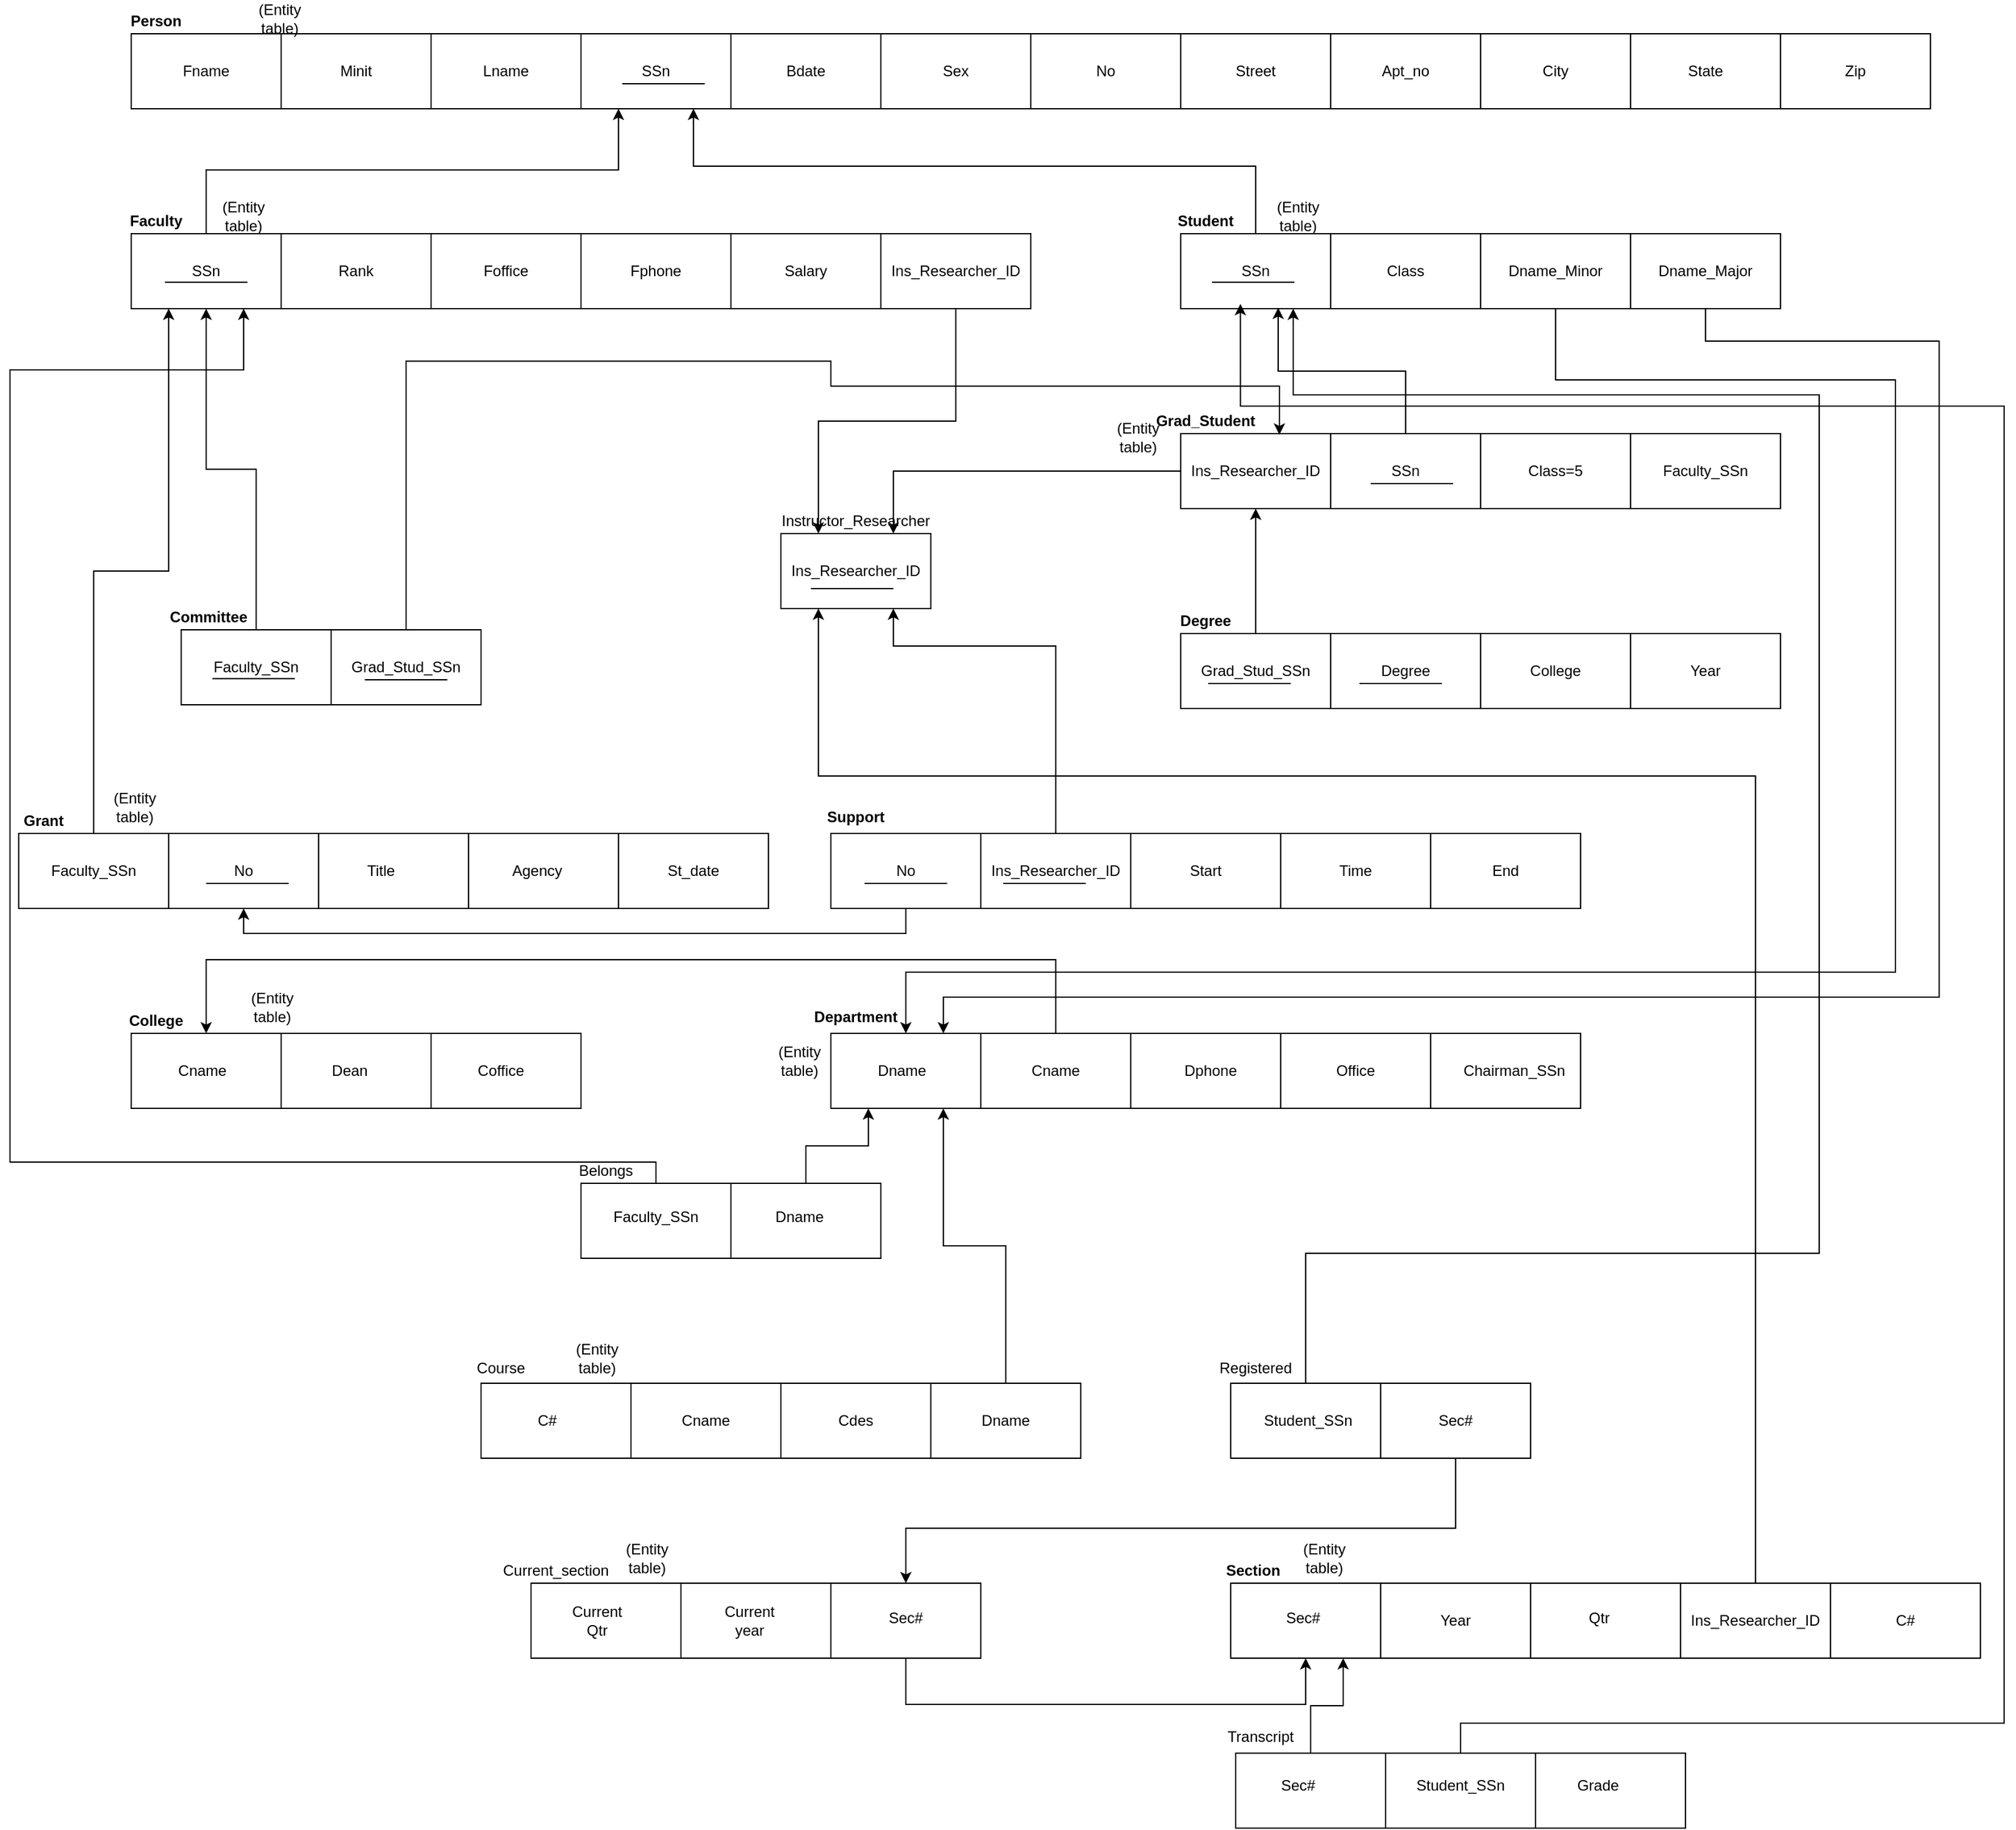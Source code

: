<mxfile version="13.8.6" type="github">
  <diagram id="SCuiM9Ef9zFS880fD7g7" name="Page-1">
    <mxGraphModel dx="1608" dy="344" grid="0" gridSize="10" guides="1" tooltips="1" connect="1" arrows="1" fold="1" page="1" pageScale="1" pageWidth="850" pageHeight="1100" math="0" shadow="0">
      <root>
        <mxCell id="0" />
        <mxCell id="1" parent="0" />
        <mxCell id="ythB0XY5r4S939yMG-qN-1" value="" style="rounded=0;whiteSpace=wrap;html=1;" vertex="1" parent="1">
          <mxGeometry x="80" y="40" width="120" height="60" as="geometry" />
        </mxCell>
        <mxCell id="ythB0XY5r4S939yMG-qN-2" value="" style="rounded=0;whiteSpace=wrap;html=1;" vertex="1" parent="1">
          <mxGeometry x="200" y="40" width="120" height="60" as="geometry" />
        </mxCell>
        <mxCell id="ythB0XY5r4S939yMG-qN-3" value="" style="rounded=0;whiteSpace=wrap;html=1;" vertex="1" parent="1">
          <mxGeometry x="320" y="40" width="120" height="60" as="geometry" />
        </mxCell>
        <mxCell id="ythB0XY5r4S939yMG-qN-4" value="" style="rounded=0;whiteSpace=wrap;html=1;" vertex="1" parent="1">
          <mxGeometry x="440" y="40" width="120" height="60" as="geometry" />
        </mxCell>
        <mxCell id="ythB0XY5r4S939yMG-qN-5" value="" style="rounded=0;whiteSpace=wrap;html=1;" vertex="1" parent="1">
          <mxGeometry x="560" y="40" width="120" height="60" as="geometry" />
        </mxCell>
        <mxCell id="ythB0XY5r4S939yMG-qN-6" value="" style="rounded=0;whiteSpace=wrap;html=1;" vertex="1" parent="1">
          <mxGeometry x="680" y="40" width="120" height="60" as="geometry" />
        </mxCell>
        <mxCell id="ythB0XY5r4S939yMG-qN-7" value="" style="rounded=0;whiteSpace=wrap;html=1;" vertex="1" parent="1">
          <mxGeometry x="800" y="40" width="120" height="60" as="geometry" />
        </mxCell>
        <mxCell id="ythB0XY5r4S939yMG-qN-8" value="" style="rounded=0;whiteSpace=wrap;html=1;" vertex="1" parent="1">
          <mxGeometry x="920" y="40" width="120" height="60" as="geometry" />
        </mxCell>
        <mxCell id="ythB0XY5r4S939yMG-qN-9" value="" style="rounded=0;whiteSpace=wrap;html=1;" vertex="1" parent="1">
          <mxGeometry x="1040" y="40" width="120" height="60" as="geometry" />
        </mxCell>
        <mxCell id="ythB0XY5r4S939yMG-qN-10" value="" style="rounded=0;whiteSpace=wrap;html=1;" vertex="1" parent="1">
          <mxGeometry x="1160" y="40" width="120" height="60" as="geometry" />
        </mxCell>
        <mxCell id="ythB0XY5r4S939yMG-qN-11" value="" style="rounded=0;whiteSpace=wrap;html=1;" vertex="1" parent="1">
          <mxGeometry x="1280" y="40" width="120" height="60" as="geometry" />
        </mxCell>
        <mxCell id="ythB0XY5r4S939yMG-qN-12" value="" style="rounded=0;whiteSpace=wrap;html=1;" vertex="1" parent="1">
          <mxGeometry x="1400" y="40" width="120" height="60" as="geometry" />
        </mxCell>
        <mxCell id="ythB0XY5r4S939yMG-qN-176" style="edgeStyle=orthogonalEdgeStyle;rounded=0;orthogonalLoop=1;jettySize=auto;html=1;entryX=0.25;entryY=1;entryDx=0;entryDy=0;" edge="1" parent="1" source="ythB0XY5r4S939yMG-qN-13" target="ythB0XY5r4S939yMG-qN-4">
          <mxGeometry relative="1" as="geometry">
            <Array as="points">
              <mxPoint x="140" y="149" />
              <mxPoint x="470" y="149" />
            </Array>
          </mxGeometry>
        </mxCell>
        <mxCell id="ythB0XY5r4S939yMG-qN-13" value="" style="rounded=0;whiteSpace=wrap;html=1;" vertex="1" parent="1">
          <mxGeometry x="80" y="200" width="120" height="60" as="geometry" />
        </mxCell>
        <mxCell id="ythB0XY5r4S939yMG-qN-14" value="" style="rounded=0;whiteSpace=wrap;html=1;" vertex="1" parent="1">
          <mxGeometry x="200" y="200" width="120" height="60" as="geometry" />
        </mxCell>
        <mxCell id="ythB0XY5r4S939yMG-qN-15" value="" style="rounded=0;whiteSpace=wrap;html=1;" vertex="1" parent="1">
          <mxGeometry x="320" y="200" width="120" height="60" as="geometry" />
        </mxCell>
        <mxCell id="ythB0XY5r4S939yMG-qN-16" value="" style="rounded=0;whiteSpace=wrap;html=1;" vertex="1" parent="1">
          <mxGeometry x="440" y="200" width="120" height="60" as="geometry" />
        </mxCell>
        <mxCell id="ythB0XY5r4S939yMG-qN-17" value="" style="rounded=0;whiteSpace=wrap;html=1;" vertex="1" parent="1">
          <mxGeometry x="560" y="200" width="120" height="60" as="geometry" />
        </mxCell>
        <mxCell id="ythB0XY5r4S939yMG-qN-177" style="edgeStyle=orthogonalEdgeStyle;rounded=0;orthogonalLoop=1;jettySize=auto;html=1;entryX=0.25;entryY=0;entryDx=0;entryDy=0;" edge="1" parent="1" source="ythB0XY5r4S939yMG-qN-18" target="ythB0XY5r4S939yMG-qN-31">
          <mxGeometry relative="1" as="geometry" />
        </mxCell>
        <mxCell id="ythB0XY5r4S939yMG-qN-18" value="" style="rounded=0;whiteSpace=wrap;html=1;" vertex="1" parent="1">
          <mxGeometry x="680" y="200" width="120" height="60" as="geometry" />
        </mxCell>
        <mxCell id="ythB0XY5r4S939yMG-qN-175" style="edgeStyle=orthogonalEdgeStyle;rounded=0;orthogonalLoop=1;jettySize=auto;html=1;entryX=0.75;entryY=1;entryDx=0;entryDy=0;" edge="1" parent="1" source="ythB0XY5r4S939yMG-qN-19" target="ythB0XY5r4S939yMG-qN-4">
          <mxGeometry relative="1" as="geometry">
            <Array as="points">
              <mxPoint x="980" y="146" />
              <mxPoint x="530" y="146" />
            </Array>
          </mxGeometry>
        </mxCell>
        <mxCell id="ythB0XY5r4S939yMG-qN-19" value="" style="rounded=0;whiteSpace=wrap;html=1;" vertex="1" parent="1">
          <mxGeometry x="920" y="200" width="120" height="60" as="geometry" />
        </mxCell>
        <mxCell id="ythB0XY5r4S939yMG-qN-20" value="" style="rounded=0;whiteSpace=wrap;html=1;" vertex="1" parent="1">
          <mxGeometry x="1040" y="200" width="120" height="60" as="geometry" />
        </mxCell>
        <mxCell id="ythB0XY5r4S939yMG-qN-193" style="edgeStyle=orthogonalEdgeStyle;rounded=0;orthogonalLoop=1;jettySize=auto;html=1;entryX=0.5;entryY=0;entryDx=0;entryDy=0;" edge="1" parent="1" source="ythB0XY5r4S939yMG-qN-21" target="ythB0XY5r4S939yMG-qN-44">
          <mxGeometry relative="1" as="geometry">
            <Array as="points">
              <mxPoint x="1220" y="317" />
              <mxPoint x="1492" y="317" />
              <mxPoint x="1492" y="791" />
              <mxPoint x="700" y="791" />
            </Array>
          </mxGeometry>
        </mxCell>
        <mxCell id="ythB0XY5r4S939yMG-qN-21" value="" style="rounded=0;whiteSpace=wrap;html=1;" vertex="1" parent="1">
          <mxGeometry x="1160" y="200" width="120" height="60" as="geometry" />
        </mxCell>
        <mxCell id="ythB0XY5r4S939yMG-qN-195" style="edgeStyle=orthogonalEdgeStyle;rounded=0;orthogonalLoop=1;jettySize=auto;html=1;entryX=0.75;entryY=0;entryDx=0;entryDy=0;" edge="1" parent="1" source="ythB0XY5r4S939yMG-qN-22" target="ythB0XY5r4S939yMG-qN-44">
          <mxGeometry relative="1" as="geometry">
            <Array as="points">
              <mxPoint x="1340" y="286" />
              <mxPoint x="1527" y="286" />
              <mxPoint x="1527" y="811" />
              <mxPoint x="730" y="811" />
            </Array>
          </mxGeometry>
        </mxCell>
        <mxCell id="ythB0XY5r4S939yMG-qN-22" value="" style="rounded=0;whiteSpace=wrap;html=1;" vertex="1" parent="1">
          <mxGeometry x="1280" y="200" width="120" height="60" as="geometry" />
        </mxCell>
        <mxCell id="ythB0XY5r4S939yMG-qN-180" style="edgeStyle=orthogonalEdgeStyle;rounded=0;orthogonalLoop=1;jettySize=auto;html=1;entryX=0.75;entryY=0;entryDx=0;entryDy=0;" edge="1" parent="1" source="ythB0XY5r4S939yMG-qN-23" target="ythB0XY5r4S939yMG-qN-31">
          <mxGeometry relative="1" as="geometry" />
        </mxCell>
        <mxCell id="ythB0XY5r4S939yMG-qN-23" value="&lt;span&gt;Ins_Researcher_ID&lt;/span&gt;" style="rounded=0;whiteSpace=wrap;html=1;" vertex="1" parent="1">
          <mxGeometry x="920" y="360" width="120" height="60" as="geometry" />
        </mxCell>
        <mxCell id="ythB0XY5r4S939yMG-qN-183" style="edgeStyle=orthogonalEdgeStyle;rounded=0;orthogonalLoop=1;jettySize=auto;html=1;entryX=0.65;entryY=0.988;entryDx=0;entryDy=0;entryPerimeter=0;" edge="1" parent="1" source="ythB0XY5r4S939yMG-qN-24" target="ythB0XY5r4S939yMG-qN-19">
          <mxGeometry relative="1" as="geometry" />
        </mxCell>
        <mxCell id="ythB0XY5r4S939yMG-qN-24" value="" style="rounded=0;whiteSpace=wrap;html=1;" vertex="1" parent="1">
          <mxGeometry x="1040" y="360" width="120" height="60" as="geometry" />
        </mxCell>
        <mxCell id="ythB0XY5r4S939yMG-qN-25" value="" style="rounded=0;whiteSpace=wrap;html=1;" vertex="1" parent="1">
          <mxGeometry x="1160" y="360" width="120" height="60" as="geometry" />
        </mxCell>
        <mxCell id="ythB0XY5r4S939yMG-qN-26" value="" style="rounded=0;whiteSpace=wrap;html=1;" vertex="1" parent="1">
          <mxGeometry x="1280" y="360" width="120" height="60" as="geometry" />
        </mxCell>
        <mxCell id="ythB0XY5r4S939yMG-qN-188" style="edgeStyle=orthogonalEdgeStyle;rounded=0;orthogonalLoop=1;jettySize=auto;html=1;entryX=0.5;entryY=1;entryDx=0;entryDy=0;" edge="1" parent="1" source="ythB0XY5r4S939yMG-qN-27" target="ythB0XY5r4S939yMG-qN-23">
          <mxGeometry relative="1" as="geometry" />
        </mxCell>
        <mxCell id="ythB0XY5r4S939yMG-qN-27" value="" style="rounded=0;whiteSpace=wrap;html=1;" vertex="1" parent="1">
          <mxGeometry x="920" y="520" width="120" height="60" as="geometry" />
        </mxCell>
        <mxCell id="ythB0XY5r4S939yMG-qN-28" value="" style="rounded=0;whiteSpace=wrap;html=1;" vertex="1" parent="1">
          <mxGeometry x="1040" y="520" width="120" height="60" as="geometry" />
        </mxCell>
        <mxCell id="ythB0XY5r4S939yMG-qN-29" value="" style="rounded=0;whiteSpace=wrap;html=1;" vertex="1" parent="1">
          <mxGeometry x="1160" y="520" width="120" height="60" as="geometry" />
        </mxCell>
        <mxCell id="ythB0XY5r4S939yMG-qN-30" value="" style="rounded=0;whiteSpace=wrap;html=1;" vertex="1" parent="1">
          <mxGeometry x="1280" y="520" width="120" height="60" as="geometry" />
        </mxCell>
        <mxCell id="ythB0XY5r4S939yMG-qN-31" value="" style="rounded=0;whiteSpace=wrap;html=1;" vertex="1" parent="1">
          <mxGeometry x="600" y="440" width="120" height="60" as="geometry" />
        </mxCell>
        <mxCell id="ythB0XY5r4S939yMG-qN-190" style="edgeStyle=orthogonalEdgeStyle;rounded=0;orthogonalLoop=1;jettySize=auto;html=1;entryX=0.5;entryY=1;entryDx=0;entryDy=0;" edge="1" parent="1" source="ythB0XY5r4S939yMG-qN-32" target="ythB0XY5r4S939yMG-qN-38">
          <mxGeometry relative="1" as="geometry">
            <Array as="points">
              <mxPoint x="700" y="760" />
              <mxPoint x="170" y="760" />
            </Array>
          </mxGeometry>
        </mxCell>
        <mxCell id="ythB0XY5r4S939yMG-qN-32" value="" style="rounded=0;whiteSpace=wrap;html=1;" vertex="1" parent="1">
          <mxGeometry x="640" y="680" width="120" height="60" as="geometry" />
        </mxCell>
        <mxCell id="ythB0XY5r4S939yMG-qN-189" style="edgeStyle=orthogonalEdgeStyle;rounded=0;orthogonalLoop=1;jettySize=auto;html=1;entryX=0.75;entryY=1;entryDx=0;entryDy=0;" edge="1" parent="1" source="ythB0XY5r4S939yMG-qN-33" target="ythB0XY5r4S939yMG-qN-31">
          <mxGeometry relative="1" as="geometry">
            <Array as="points">
              <mxPoint x="820" y="530" />
              <mxPoint x="690" y="530" />
            </Array>
          </mxGeometry>
        </mxCell>
        <mxCell id="ythB0XY5r4S939yMG-qN-33" value="" style="rounded=0;whiteSpace=wrap;html=1;" vertex="1" parent="1">
          <mxGeometry x="760" y="680" width="120" height="60" as="geometry" />
        </mxCell>
        <mxCell id="ythB0XY5r4S939yMG-qN-34" value="" style="rounded=0;whiteSpace=wrap;html=1;" vertex="1" parent="1">
          <mxGeometry x="880" y="680" width="120" height="60" as="geometry" />
        </mxCell>
        <mxCell id="ythB0XY5r4S939yMG-qN-35" value="" style="rounded=0;whiteSpace=wrap;html=1;" vertex="1" parent="1">
          <mxGeometry x="1000" y="680" width="120" height="60" as="geometry" />
        </mxCell>
        <mxCell id="ythB0XY5r4S939yMG-qN-36" value="" style="rounded=0;whiteSpace=wrap;html=1;" vertex="1" parent="1">
          <mxGeometry x="1120" y="680" width="120" height="60" as="geometry" />
        </mxCell>
        <mxCell id="ythB0XY5r4S939yMG-qN-191" style="edgeStyle=orthogonalEdgeStyle;rounded=0;orthogonalLoop=1;jettySize=auto;html=1;entryX=0.25;entryY=1;entryDx=0;entryDy=0;" edge="1" parent="1" source="ythB0XY5r4S939yMG-qN-37" target="ythB0XY5r4S939yMG-qN-13">
          <mxGeometry relative="1" as="geometry" />
        </mxCell>
        <mxCell id="ythB0XY5r4S939yMG-qN-37" value="" style="rounded=0;whiteSpace=wrap;html=1;" vertex="1" parent="1">
          <mxGeometry x="-10" y="680" width="120" height="60" as="geometry" />
        </mxCell>
        <mxCell id="ythB0XY5r4S939yMG-qN-38" value="" style="rounded=0;whiteSpace=wrap;html=1;" vertex="1" parent="1">
          <mxGeometry x="110" y="680" width="120" height="60" as="geometry" />
        </mxCell>
        <mxCell id="ythB0XY5r4S939yMG-qN-39" value="" style="rounded=0;whiteSpace=wrap;html=1;" vertex="1" parent="1">
          <mxGeometry x="230" y="680" width="120" height="60" as="geometry" />
        </mxCell>
        <mxCell id="ythB0XY5r4S939yMG-qN-40" value="" style="rounded=0;whiteSpace=wrap;html=1;" vertex="1" parent="1">
          <mxGeometry x="350" y="680" width="120" height="60" as="geometry" />
        </mxCell>
        <mxCell id="ythB0XY5r4S939yMG-qN-41" value="" style="rounded=0;whiteSpace=wrap;html=1;" vertex="1" parent="1">
          <mxGeometry x="470" y="680" width="120" height="60" as="geometry" />
        </mxCell>
        <mxCell id="ythB0XY5r4S939yMG-qN-187" style="edgeStyle=orthogonalEdgeStyle;rounded=0;orthogonalLoop=1;jettySize=auto;html=1;entryX=0.658;entryY=0.014;entryDx=0;entryDy=0;entryPerimeter=0;" edge="1" parent="1" source="ythB0XY5r4S939yMG-qN-42" target="ythB0XY5r4S939yMG-qN-23">
          <mxGeometry relative="1" as="geometry">
            <Array as="points">
              <mxPoint x="300" y="302" />
              <mxPoint x="640" y="302" />
              <mxPoint x="640" y="322" />
              <mxPoint x="999" y="322" />
            </Array>
          </mxGeometry>
        </mxCell>
        <mxCell id="ythB0XY5r4S939yMG-qN-42" value="" style="rounded=0;whiteSpace=wrap;html=1;" vertex="1" parent="1">
          <mxGeometry x="240" y="517" width="120" height="60" as="geometry" />
        </mxCell>
        <mxCell id="ythB0XY5r4S939yMG-qN-186" style="edgeStyle=orthogonalEdgeStyle;rounded=0;orthogonalLoop=1;jettySize=auto;html=1;entryX=0.5;entryY=1;entryDx=0;entryDy=0;" edge="1" parent="1" source="ythB0XY5r4S939yMG-qN-43" target="ythB0XY5r4S939yMG-qN-13">
          <mxGeometry relative="1" as="geometry" />
        </mxCell>
        <mxCell id="ythB0XY5r4S939yMG-qN-43" value="" style="rounded=0;whiteSpace=wrap;html=1;" vertex="1" parent="1">
          <mxGeometry x="120" y="517" width="120" height="60" as="geometry" />
        </mxCell>
        <mxCell id="ythB0XY5r4S939yMG-qN-44" value="" style="rounded=0;whiteSpace=wrap;html=1;" vertex="1" parent="1">
          <mxGeometry x="640" y="840" width="120" height="60" as="geometry" />
        </mxCell>
        <mxCell id="ythB0XY5r4S939yMG-qN-200" style="edgeStyle=orthogonalEdgeStyle;rounded=0;orthogonalLoop=1;jettySize=auto;html=1;entryX=0.5;entryY=0;entryDx=0;entryDy=0;" edge="1" parent="1" source="ythB0XY5r4S939yMG-qN-45" target="ythB0XY5r4S939yMG-qN-49">
          <mxGeometry relative="1" as="geometry">
            <Array as="points">
              <mxPoint x="820" y="781" />
              <mxPoint x="140" y="781" />
            </Array>
          </mxGeometry>
        </mxCell>
        <mxCell id="ythB0XY5r4S939yMG-qN-45" value="" style="rounded=0;whiteSpace=wrap;html=1;" vertex="1" parent="1">
          <mxGeometry x="760" y="840" width="120" height="60" as="geometry" />
        </mxCell>
        <mxCell id="ythB0XY5r4S939yMG-qN-46" value="" style="rounded=0;whiteSpace=wrap;html=1;" vertex="1" parent="1">
          <mxGeometry x="880" y="840" width="120" height="60" as="geometry" />
        </mxCell>
        <mxCell id="ythB0XY5r4S939yMG-qN-47" value="" style="rounded=0;whiteSpace=wrap;html=1;" vertex="1" parent="1">
          <mxGeometry x="1000" y="840" width="120" height="60" as="geometry" />
        </mxCell>
        <mxCell id="ythB0XY5r4S939yMG-qN-48" value="" style="rounded=0;whiteSpace=wrap;html=1;" vertex="1" parent="1">
          <mxGeometry x="1120" y="840" width="120" height="60" as="geometry" />
        </mxCell>
        <mxCell id="ythB0XY5r4S939yMG-qN-49" value="" style="rounded=0;whiteSpace=wrap;html=1;" vertex="1" parent="1">
          <mxGeometry x="80" y="840" width="120" height="60" as="geometry" />
        </mxCell>
        <mxCell id="ythB0XY5r4S939yMG-qN-50" value="" style="rounded=0;whiteSpace=wrap;html=1;" vertex="1" parent="1">
          <mxGeometry x="200" y="840" width="120" height="60" as="geometry" />
        </mxCell>
        <mxCell id="ythB0XY5r4S939yMG-qN-51" value="" style="rounded=0;whiteSpace=wrap;html=1;" vertex="1" parent="1">
          <mxGeometry x="320" y="840" width="120" height="60" as="geometry" />
        </mxCell>
        <mxCell id="ythB0XY5r4S939yMG-qN-201" style="edgeStyle=orthogonalEdgeStyle;rounded=0;orthogonalLoop=1;jettySize=auto;html=1;entryX=0.75;entryY=1;entryDx=0;entryDy=0;" edge="1" parent="1" source="ythB0XY5r4S939yMG-qN-52" target="ythB0XY5r4S939yMG-qN-13">
          <mxGeometry relative="1" as="geometry">
            <Array as="points">
              <mxPoint x="500" y="943" />
              <mxPoint x="-17" y="943" />
              <mxPoint x="-17" y="309" />
              <mxPoint x="170" y="309" />
            </Array>
          </mxGeometry>
        </mxCell>
        <mxCell id="ythB0XY5r4S939yMG-qN-52" value="" style="rounded=0;whiteSpace=wrap;html=1;" vertex="1" parent="1">
          <mxGeometry x="440" y="960" width="120" height="60" as="geometry" />
        </mxCell>
        <mxCell id="ythB0XY5r4S939yMG-qN-197" style="edgeStyle=orthogonalEdgeStyle;rounded=0;orthogonalLoop=1;jettySize=auto;html=1;entryX=0.25;entryY=1;entryDx=0;entryDy=0;" edge="1" parent="1" source="ythB0XY5r4S939yMG-qN-53" target="ythB0XY5r4S939yMG-qN-44">
          <mxGeometry relative="1" as="geometry" />
        </mxCell>
        <mxCell id="ythB0XY5r4S939yMG-qN-53" value="" style="rounded=0;whiteSpace=wrap;html=1;" vertex="1" parent="1">
          <mxGeometry x="560" y="960" width="120" height="60" as="geometry" />
        </mxCell>
        <mxCell id="ythB0XY5r4S939yMG-qN-54" value="" style="rounded=0;whiteSpace=wrap;html=1;" vertex="1" parent="1">
          <mxGeometry x="360" y="1120" width="120" height="60" as="geometry" />
        </mxCell>
        <mxCell id="ythB0XY5r4S939yMG-qN-55" value="" style="rounded=0;whiteSpace=wrap;html=1;" vertex="1" parent="1">
          <mxGeometry x="480" y="1120" width="120" height="60" as="geometry" />
        </mxCell>
        <mxCell id="ythB0XY5r4S939yMG-qN-56" value="Cdes" style="rounded=0;whiteSpace=wrap;html=1;" vertex="1" parent="1">
          <mxGeometry x="600" y="1120" width="120" height="60" as="geometry" />
        </mxCell>
        <mxCell id="ythB0XY5r4S939yMG-qN-198" style="edgeStyle=orthogonalEdgeStyle;rounded=0;orthogonalLoop=1;jettySize=auto;html=1;entryX=0.75;entryY=1;entryDx=0;entryDy=0;" edge="1" parent="1" source="ythB0XY5r4S939yMG-qN-57" target="ythB0XY5r4S939yMG-qN-44">
          <mxGeometry relative="1" as="geometry" />
        </mxCell>
        <mxCell id="ythB0XY5r4S939yMG-qN-57" value="" style="rounded=0;whiteSpace=wrap;html=1;" vertex="1" parent="1">
          <mxGeometry x="720" y="1120" width="120" height="60" as="geometry" />
        </mxCell>
        <mxCell id="ythB0XY5r4S939yMG-qN-205" style="edgeStyle=orthogonalEdgeStyle;rounded=0;orthogonalLoop=1;jettySize=auto;html=1;entryX=0.75;entryY=1;entryDx=0;entryDy=0;" edge="1" parent="1" source="ythB0XY5r4S939yMG-qN-58" target="ythB0XY5r4S939yMG-qN-19">
          <mxGeometry relative="1" as="geometry">
            <Array as="points">
              <mxPoint x="1020" y="1016" />
              <mxPoint x="1431" y="1016" />
              <mxPoint x="1431" y="329" />
              <mxPoint x="1010" y="329" />
            </Array>
          </mxGeometry>
        </mxCell>
        <mxCell id="ythB0XY5r4S939yMG-qN-58" value="" style="rounded=0;whiteSpace=wrap;html=1;" vertex="1" parent="1">
          <mxGeometry x="960" y="1120" width="120" height="60" as="geometry" />
        </mxCell>
        <mxCell id="ythB0XY5r4S939yMG-qN-204" style="edgeStyle=orthogonalEdgeStyle;rounded=0;orthogonalLoop=1;jettySize=auto;html=1;entryX=0.5;entryY=0;entryDx=0;entryDy=0;" edge="1" parent="1" source="ythB0XY5r4S939yMG-qN-59" target="ythB0XY5r4S939yMG-qN-72">
          <mxGeometry relative="1" as="geometry">
            <Array as="points">
              <mxPoint x="1140" y="1236" />
              <mxPoint x="700" y="1236" />
            </Array>
          </mxGeometry>
        </mxCell>
        <mxCell id="ythB0XY5r4S939yMG-qN-59" value="" style="rounded=0;whiteSpace=wrap;html=1;" vertex="1" parent="1">
          <mxGeometry x="1080" y="1120" width="120" height="60" as="geometry" />
        </mxCell>
        <mxCell id="ythB0XY5r4S939yMG-qN-65" value="" style="rounded=0;whiteSpace=wrap;html=1;" vertex="1" parent="1">
          <mxGeometry x="960" y="1280" width="120" height="60" as="geometry" />
        </mxCell>
        <mxCell id="ythB0XY5r4S939yMG-qN-66" value="" style="rounded=0;whiteSpace=wrap;html=1;" vertex="1" parent="1">
          <mxGeometry x="1080" y="1280" width="120" height="60" as="geometry" />
        </mxCell>
        <mxCell id="ythB0XY5r4S939yMG-qN-67" value="" style="rounded=0;whiteSpace=wrap;html=1;" vertex="1" parent="1">
          <mxGeometry x="1200" y="1280" width="120" height="60" as="geometry" />
        </mxCell>
        <mxCell id="ythB0XY5r4S939yMG-qN-233" style="edgeStyle=orthogonalEdgeStyle;rounded=0;orthogonalLoop=1;jettySize=auto;html=1;entryX=0.25;entryY=1;entryDx=0;entryDy=0;" edge="1" parent="1" source="ythB0XY5r4S939yMG-qN-68" target="ythB0XY5r4S939yMG-qN-31">
          <mxGeometry relative="1" as="geometry">
            <Array as="points">
              <mxPoint x="1380" y="634" />
              <mxPoint x="630" y="634" />
            </Array>
          </mxGeometry>
        </mxCell>
        <mxCell id="ythB0XY5r4S939yMG-qN-68" value="&lt;span&gt;Ins_Researcher_ID&lt;/span&gt;" style="rounded=0;whiteSpace=wrap;html=1;" vertex="1" parent="1">
          <mxGeometry x="1320" y="1280" width="120" height="60" as="geometry" />
        </mxCell>
        <mxCell id="ythB0XY5r4S939yMG-qN-69" value="" style="rounded=0;whiteSpace=wrap;html=1;" vertex="1" parent="1">
          <mxGeometry x="1440" y="1280" width="120" height="60" as="geometry" />
        </mxCell>
        <mxCell id="ythB0XY5r4S939yMG-qN-70" value="" style="rounded=0;whiteSpace=wrap;html=1;" vertex="1" parent="1">
          <mxGeometry x="400" y="1280" width="120" height="60" as="geometry" />
        </mxCell>
        <mxCell id="ythB0XY5r4S939yMG-qN-71" value="" style="rounded=0;whiteSpace=wrap;html=1;" vertex="1" parent="1">
          <mxGeometry x="520" y="1280" width="120" height="60" as="geometry" />
        </mxCell>
        <mxCell id="ythB0XY5r4S939yMG-qN-206" style="edgeStyle=orthogonalEdgeStyle;rounded=0;orthogonalLoop=1;jettySize=auto;html=1;entryX=0.5;entryY=1;entryDx=0;entryDy=0;" edge="1" parent="1" source="ythB0XY5r4S939yMG-qN-72" target="ythB0XY5r4S939yMG-qN-65">
          <mxGeometry relative="1" as="geometry">
            <Array as="points">
              <mxPoint x="700" y="1377" />
              <mxPoint x="1020" y="1377" />
            </Array>
          </mxGeometry>
        </mxCell>
        <mxCell id="ythB0XY5r4S939yMG-qN-72" value="" style="rounded=0;whiteSpace=wrap;html=1;" vertex="1" parent="1">
          <mxGeometry x="640" y="1280" width="120" height="60" as="geometry" />
        </mxCell>
        <mxCell id="ythB0XY5r4S939yMG-qN-209" style="edgeStyle=orthogonalEdgeStyle;rounded=0;orthogonalLoop=1;jettySize=auto;html=1;entryX=0.398;entryY=0.938;entryDx=0;entryDy=0;entryPerimeter=0;" edge="1" parent="1" source="ythB0XY5r4S939yMG-qN-73" target="ythB0XY5r4S939yMG-qN-19">
          <mxGeometry relative="1" as="geometry">
            <Array as="points">
              <mxPoint x="1144" y="1392" />
              <mxPoint x="1579" y="1392" />
              <mxPoint x="1579" y="338" />
              <mxPoint x="968" y="338" />
            </Array>
          </mxGeometry>
        </mxCell>
        <mxCell id="ythB0XY5r4S939yMG-qN-73" value="" style="rounded=0;whiteSpace=wrap;html=1;" vertex="1" parent="1">
          <mxGeometry x="1084" y="1416" width="120" height="60" as="geometry" />
        </mxCell>
        <mxCell id="ythB0XY5r4S939yMG-qN-208" style="edgeStyle=orthogonalEdgeStyle;rounded=0;orthogonalLoop=1;jettySize=auto;html=1;entryX=0.75;entryY=1;entryDx=0;entryDy=0;" edge="1" parent="1" source="ythB0XY5r4S939yMG-qN-74" target="ythB0XY5r4S939yMG-qN-65">
          <mxGeometry relative="1" as="geometry" />
        </mxCell>
        <mxCell id="ythB0XY5r4S939yMG-qN-74" value="" style="rounded=0;whiteSpace=wrap;html=1;" vertex="1" parent="1">
          <mxGeometry x="964" y="1416" width="120" height="60" as="geometry" />
        </mxCell>
        <mxCell id="ythB0XY5r4S939yMG-qN-75" value="" style="rounded=0;whiteSpace=wrap;html=1;" vertex="1" parent="1">
          <mxGeometry x="1204" y="1416" width="120" height="60" as="geometry" />
        </mxCell>
        <mxCell id="ythB0XY5r4S939yMG-qN-76" value="Zip" style="text;html=1;strokeColor=none;fillColor=none;align=center;verticalAlign=middle;whiteSpace=wrap;rounded=0;" vertex="1" parent="1">
          <mxGeometry x="1440" y="60" width="40" height="20" as="geometry" />
        </mxCell>
        <mxCell id="ythB0XY5r4S939yMG-qN-77" value="State" style="text;html=1;strokeColor=none;fillColor=none;align=center;verticalAlign=middle;whiteSpace=wrap;rounded=0;" vertex="1" parent="1">
          <mxGeometry x="1320" y="60" width="40" height="20" as="geometry" />
        </mxCell>
        <mxCell id="ythB0XY5r4S939yMG-qN-78" value="City" style="text;html=1;strokeColor=none;fillColor=none;align=center;verticalAlign=middle;whiteSpace=wrap;rounded=0;" vertex="1" parent="1">
          <mxGeometry x="1200" y="60" width="40" height="20" as="geometry" />
        </mxCell>
        <mxCell id="ythB0XY5r4S939yMG-qN-79" value="Apt_no" style="text;html=1;strokeColor=none;fillColor=none;align=center;verticalAlign=middle;whiteSpace=wrap;rounded=0;" vertex="1" parent="1">
          <mxGeometry x="1080" y="60" width="40" height="20" as="geometry" />
        </mxCell>
        <mxCell id="ythB0XY5r4S939yMG-qN-80" value="Street" style="text;html=1;strokeColor=none;fillColor=none;align=center;verticalAlign=middle;whiteSpace=wrap;rounded=0;" vertex="1" parent="1">
          <mxGeometry x="960" y="60" width="40" height="20" as="geometry" />
        </mxCell>
        <mxCell id="ythB0XY5r4S939yMG-qN-81" value="No" style="text;html=1;strokeColor=none;fillColor=none;align=center;verticalAlign=middle;whiteSpace=wrap;rounded=0;" vertex="1" parent="1">
          <mxGeometry x="840" y="60" width="40" height="20" as="geometry" />
        </mxCell>
        <mxCell id="ythB0XY5r4S939yMG-qN-82" value="Sex" style="text;html=1;strokeColor=none;fillColor=none;align=center;verticalAlign=middle;whiteSpace=wrap;rounded=0;" vertex="1" parent="1">
          <mxGeometry x="720" y="60" width="40" height="20" as="geometry" />
        </mxCell>
        <mxCell id="ythB0XY5r4S939yMG-qN-83" value="Bdate" style="text;html=1;strokeColor=none;fillColor=none;align=center;verticalAlign=middle;whiteSpace=wrap;rounded=0;" vertex="1" parent="1">
          <mxGeometry x="600" y="60" width="40" height="20" as="geometry" />
        </mxCell>
        <mxCell id="ythB0XY5r4S939yMG-qN-84" value="SSn" style="text;html=1;strokeColor=none;fillColor=none;align=center;verticalAlign=middle;whiteSpace=wrap;rounded=0;" vertex="1" parent="1">
          <mxGeometry x="480" y="60" width="40" height="20" as="geometry" />
        </mxCell>
        <mxCell id="ythB0XY5r4S939yMG-qN-85" value="Lname" style="text;html=1;strokeColor=none;fillColor=none;align=center;verticalAlign=middle;whiteSpace=wrap;rounded=0;" vertex="1" parent="1">
          <mxGeometry x="360" y="60" width="40" height="20" as="geometry" />
        </mxCell>
        <mxCell id="ythB0XY5r4S939yMG-qN-86" value="Minit" style="text;html=1;strokeColor=none;fillColor=none;align=center;verticalAlign=middle;whiteSpace=wrap;rounded=0;" vertex="1" parent="1">
          <mxGeometry x="240" y="60" width="40" height="20" as="geometry" />
        </mxCell>
        <mxCell id="ythB0XY5r4S939yMG-qN-87" value="Fname" style="text;html=1;strokeColor=none;fillColor=none;align=center;verticalAlign=middle;whiteSpace=wrap;rounded=0;" vertex="1" parent="1">
          <mxGeometry x="120" y="60" width="40" height="20" as="geometry" />
        </mxCell>
        <mxCell id="ythB0XY5r4S939yMG-qN-88" value="&lt;b&gt;Person&lt;/b&gt;" style="text;html=1;strokeColor=none;fillColor=none;align=center;verticalAlign=middle;whiteSpace=wrap;rounded=0;" vertex="1" parent="1">
          <mxGeometry x="80" y="20" width="40" height="20" as="geometry" />
        </mxCell>
        <mxCell id="ythB0XY5r4S939yMG-qN-91" value="&lt;b&gt;Student&lt;/b&gt;" style="text;html=1;strokeColor=none;fillColor=none;align=center;verticalAlign=middle;whiteSpace=wrap;rounded=0;" vertex="1" parent="1">
          <mxGeometry x="920" y="180" width="40" height="20" as="geometry" />
        </mxCell>
        <mxCell id="ythB0XY5r4S939yMG-qN-92" value="Ins_Researcher_ID" style="text;html=1;strokeColor=none;fillColor=none;align=center;verticalAlign=middle;whiteSpace=wrap;rounded=0;" vertex="1" parent="1">
          <mxGeometry x="720" y="220" width="40" height="20" as="geometry" />
        </mxCell>
        <mxCell id="ythB0XY5r4S939yMG-qN-93" value="Salary" style="text;html=1;strokeColor=none;fillColor=none;align=center;verticalAlign=middle;whiteSpace=wrap;rounded=0;" vertex="1" parent="1">
          <mxGeometry x="600" y="220" width="40" height="20" as="geometry" />
        </mxCell>
        <mxCell id="ythB0XY5r4S939yMG-qN-94" value="Fphone" style="text;html=1;strokeColor=none;fillColor=none;align=center;verticalAlign=middle;whiteSpace=wrap;rounded=0;" vertex="1" parent="1">
          <mxGeometry x="480" y="220" width="40" height="20" as="geometry" />
        </mxCell>
        <mxCell id="ythB0XY5r4S939yMG-qN-95" value="Foffice" style="text;html=1;strokeColor=none;fillColor=none;align=center;verticalAlign=middle;whiteSpace=wrap;rounded=0;" vertex="1" parent="1">
          <mxGeometry x="360" y="220" width="40" height="20" as="geometry" />
        </mxCell>
        <mxCell id="ythB0XY5r4S939yMG-qN-96" value="Rank" style="text;html=1;strokeColor=none;fillColor=none;align=center;verticalAlign=middle;whiteSpace=wrap;rounded=0;" vertex="1" parent="1">
          <mxGeometry x="240" y="220" width="40" height="20" as="geometry" />
        </mxCell>
        <mxCell id="ythB0XY5r4S939yMG-qN-97" value="SSn" style="text;html=1;strokeColor=none;fillColor=none;align=center;verticalAlign=middle;whiteSpace=wrap;rounded=0;" vertex="1" parent="1">
          <mxGeometry x="120" y="220" width="40" height="20" as="geometry" />
        </mxCell>
        <mxCell id="ythB0XY5r4S939yMG-qN-98" value="&lt;b&gt;Faculty&lt;/b&gt;" style="text;html=1;strokeColor=none;fillColor=none;align=center;verticalAlign=middle;whiteSpace=wrap;rounded=0;" vertex="1" parent="1">
          <mxGeometry x="80" y="180" width="40" height="20" as="geometry" />
        </mxCell>
        <mxCell id="ythB0XY5r4S939yMG-qN-99" value="Dname_Major" style="text;html=1;strokeColor=none;fillColor=none;align=center;verticalAlign=middle;whiteSpace=wrap;rounded=0;" vertex="1" parent="1">
          <mxGeometry x="1320" y="220" width="40" height="20" as="geometry" />
        </mxCell>
        <mxCell id="ythB0XY5r4S939yMG-qN-100" value="Dname_Minor" style="text;html=1;strokeColor=none;fillColor=none;align=center;verticalAlign=middle;whiteSpace=wrap;rounded=0;" vertex="1" parent="1">
          <mxGeometry x="1200" y="220" width="40" height="20" as="geometry" />
        </mxCell>
        <mxCell id="ythB0XY5r4S939yMG-qN-101" value="Class" style="text;html=1;strokeColor=none;fillColor=none;align=center;verticalAlign=middle;whiteSpace=wrap;rounded=0;" vertex="1" parent="1">
          <mxGeometry x="1080" y="220" width="40" height="20" as="geometry" />
        </mxCell>
        <mxCell id="ythB0XY5r4S939yMG-qN-102" value="SSn" style="text;html=1;strokeColor=none;fillColor=none;align=center;verticalAlign=middle;whiteSpace=wrap;rounded=0;" vertex="1" parent="1">
          <mxGeometry x="960" y="220" width="40" height="20" as="geometry" />
        </mxCell>
        <mxCell id="ythB0XY5r4S939yMG-qN-103" value="&lt;b&gt;Degree&lt;/b&gt;" style="text;html=1;strokeColor=none;fillColor=none;align=center;verticalAlign=middle;whiteSpace=wrap;rounded=0;" vertex="1" parent="1">
          <mxGeometry x="920" y="500" width="40" height="20" as="geometry" />
        </mxCell>
        <mxCell id="ythB0XY5r4S939yMG-qN-104" value="Year" style="text;html=1;strokeColor=none;fillColor=none;align=center;verticalAlign=middle;whiteSpace=wrap;rounded=0;" vertex="1" parent="1">
          <mxGeometry x="1320" y="540" width="40" height="20" as="geometry" />
        </mxCell>
        <mxCell id="ythB0XY5r4S939yMG-qN-105" value="College" style="text;html=1;strokeColor=none;fillColor=none;align=center;verticalAlign=middle;whiteSpace=wrap;rounded=0;" vertex="1" parent="1">
          <mxGeometry x="1200" y="540" width="40" height="20" as="geometry" />
        </mxCell>
        <mxCell id="ythB0XY5r4S939yMG-qN-106" value="Degree" style="text;html=1;strokeColor=none;fillColor=none;align=center;verticalAlign=middle;whiteSpace=wrap;rounded=0;" vertex="1" parent="1">
          <mxGeometry x="1080" y="540" width="40" height="20" as="geometry" />
        </mxCell>
        <mxCell id="ythB0XY5r4S939yMG-qN-107" value="Grad_Stud_SSn" style="text;html=1;strokeColor=none;fillColor=none;align=center;verticalAlign=middle;whiteSpace=wrap;rounded=0;" vertex="1" parent="1">
          <mxGeometry x="960" y="540" width="40" height="20" as="geometry" />
        </mxCell>
        <mxCell id="ythB0XY5r4S939yMG-qN-108" value="Faculty_SSn" style="text;html=1;strokeColor=none;fillColor=none;align=center;verticalAlign=middle;whiteSpace=wrap;rounded=0;" vertex="1" parent="1">
          <mxGeometry x="1320" y="380" width="40" height="20" as="geometry" />
        </mxCell>
        <mxCell id="ythB0XY5r4S939yMG-qN-109" value="Class=5" style="text;html=1;strokeColor=none;fillColor=none;align=center;verticalAlign=middle;whiteSpace=wrap;rounded=0;" vertex="1" parent="1">
          <mxGeometry x="1200" y="380" width="40" height="20" as="geometry" />
        </mxCell>
        <mxCell id="ythB0XY5r4S939yMG-qN-110" value="&lt;b&gt;Grad_Student&lt;/b&gt;" style="text;html=1;strokeColor=none;fillColor=none;align=center;verticalAlign=middle;whiteSpace=wrap;rounded=0;" vertex="1" parent="1">
          <mxGeometry x="920" y="340" width="40" height="20" as="geometry" />
        </mxCell>
        <mxCell id="ythB0XY5r4S939yMG-qN-111" value="SSn" style="text;html=1;strokeColor=none;fillColor=none;align=center;verticalAlign=middle;whiteSpace=wrap;rounded=0;" vertex="1" parent="1">
          <mxGeometry x="1080" y="380" width="40" height="20" as="geometry" />
        </mxCell>
        <mxCell id="ythB0XY5r4S939yMG-qN-113" value="Ins_Researcher_ID" style="text;html=1;strokeColor=none;fillColor=none;align=center;verticalAlign=middle;whiteSpace=wrap;rounded=0;" vertex="1" parent="1">
          <mxGeometry x="640" y="460" width="40" height="20" as="geometry" />
        </mxCell>
        <mxCell id="ythB0XY5r4S939yMG-qN-114" value="Instructor_Researcher" style="text;html=1;strokeColor=none;fillColor=none;align=center;verticalAlign=middle;whiteSpace=wrap;rounded=0;" vertex="1" parent="1">
          <mxGeometry x="640" y="420" width="40" height="20" as="geometry" />
        </mxCell>
        <mxCell id="ythB0XY5r4S939yMG-qN-116" value="Start" style="text;html=1;strokeColor=none;fillColor=none;align=center;verticalAlign=middle;whiteSpace=wrap;rounded=0;" vertex="1" parent="1">
          <mxGeometry x="920" y="700" width="40" height="20" as="geometry" />
        </mxCell>
        <mxCell id="ythB0XY5r4S939yMG-qN-117" value="Ins_Researcher_ID" style="text;html=1;strokeColor=none;fillColor=none;align=center;verticalAlign=middle;whiteSpace=wrap;rounded=0;" vertex="1" parent="1">
          <mxGeometry x="800" y="700" width="40" height="20" as="geometry" />
        </mxCell>
        <mxCell id="ythB0XY5r4S939yMG-qN-118" value="&lt;b&gt;Grant&lt;/b&gt;" style="text;html=1;strokeColor=none;fillColor=none;align=center;verticalAlign=middle;whiteSpace=wrap;rounded=0;" vertex="1" parent="1">
          <mxGeometry x="-10" y="660" width="40" height="20" as="geometry" />
        </mxCell>
        <mxCell id="ythB0XY5r4S939yMG-qN-119" value="No" style="text;html=1;strokeColor=none;fillColor=none;align=center;verticalAlign=middle;whiteSpace=wrap;rounded=0;" vertex="1" parent="1">
          <mxGeometry x="680" y="700" width="40" height="20" as="geometry" />
        </mxCell>
        <mxCell id="ythB0XY5r4S939yMG-qN-120" value="St_date" style="text;html=1;strokeColor=none;fillColor=none;align=center;verticalAlign=middle;whiteSpace=wrap;rounded=0;" vertex="1" parent="1">
          <mxGeometry x="510" y="700" width="40" height="20" as="geometry" />
        </mxCell>
        <mxCell id="ythB0XY5r4S939yMG-qN-121" value="Agency" style="text;html=1;strokeColor=none;fillColor=none;align=center;verticalAlign=middle;whiteSpace=wrap;rounded=0;" vertex="1" parent="1">
          <mxGeometry x="385" y="700" width="40" height="20" as="geometry" />
        </mxCell>
        <mxCell id="ythB0XY5r4S939yMG-qN-122" value="Title" style="text;html=1;strokeColor=none;fillColor=none;align=center;verticalAlign=middle;whiteSpace=wrap;rounded=0;" vertex="1" parent="1">
          <mxGeometry x="260" y="700" width="40" height="20" as="geometry" />
        </mxCell>
        <mxCell id="ythB0XY5r4S939yMG-qN-123" value="No" style="text;html=1;strokeColor=none;fillColor=none;align=center;verticalAlign=middle;whiteSpace=wrap;rounded=0;" vertex="1" parent="1">
          <mxGeometry x="150" y="700" width="40" height="20" as="geometry" />
        </mxCell>
        <mxCell id="ythB0XY5r4S939yMG-qN-124" value="Faculty_SSn" style="text;html=1;strokeColor=none;fillColor=none;align=center;verticalAlign=middle;whiteSpace=wrap;rounded=0;" vertex="1" parent="1">
          <mxGeometry x="30" y="700" width="40" height="20" as="geometry" />
        </mxCell>
        <mxCell id="ythB0XY5r4S939yMG-qN-125" value="Faculty_SSn" style="text;html=1;strokeColor=none;fillColor=none;align=center;verticalAlign=middle;whiteSpace=wrap;rounded=0;" vertex="1" parent="1">
          <mxGeometry x="160" y="537" width="40" height="20" as="geometry" />
        </mxCell>
        <mxCell id="ythB0XY5r4S939yMG-qN-126" value="Grad_Stud_SSn" style="text;html=1;strokeColor=none;fillColor=none;align=center;verticalAlign=middle;whiteSpace=wrap;rounded=0;" vertex="1" parent="1">
          <mxGeometry x="280" y="537" width="40" height="20" as="geometry" />
        </mxCell>
        <mxCell id="ythB0XY5r4S939yMG-qN-127" value="&lt;b&gt;Committee&lt;/b&gt;" style="text;html=1;strokeColor=none;fillColor=none;align=center;verticalAlign=middle;whiteSpace=wrap;rounded=0;" vertex="1" parent="1">
          <mxGeometry x="122" y="497" width="40" height="20" as="geometry" />
        </mxCell>
        <mxCell id="ythB0XY5r4S939yMG-qN-129" value="End" style="text;html=1;strokeColor=none;fillColor=none;align=center;verticalAlign=middle;whiteSpace=wrap;rounded=0;" vertex="1" parent="1">
          <mxGeometry x="1160" y="700" width="40" height="20" as="geometry" />
        </mxCell>
        <mxCell id="ythB0XY5r4S939yMG-qN-130" value="Time" style="text;html=1;strokeColor=none;fillColor=none;align=center;verticalAlign=middle;whiteSpace=wrap;rounded=0;" vertex="1" parent="1">
          <mxGeometry x="1040" y="700" width="40" height="20" as="geometry" />
        </mxCell>
        <mxCell id="ythB0XY5r4S939yMG-qN-131" value="&lt;b&gt;Support&lt;/b&gt;" style="text;html=1;strokeColor=none;fillColor=none;align=center;verticalAlign=middle;whiteSpace=wrap;rounded=0;" vertex="1" parent="1">
          <mxGeometry x="640" y="657" width="40" height="20" as="geometry" />
        </mxCell>
        <mxCell id="ythB0XY5r4S939yMG-qN-133" value="Registered" style="text;html=1;strokeColor=none;fillColor=none;align=center;verticalAlign=middle;whiteSpace=wrap;rounded=0;" vertex="1" parent="1">
          <mxGeometry x="960" y="1098" width="40" height="20" as="geometry" />
        </mxCell>
        <mxCell id="ythB0XY5r4S939yMG-qN-134" value="Course" style="text;html=1;strokeColor=none;fillColor=none;align=center;verticalAlign=middle;whiteSpace=wrap;rounded=0;" vertex="1" parent="1">
          <mxGeometry x="356" y="1098" width="40" height="20" as="geometry" />
        </mxCell>
        <mxCell id="ythB0XY5r4S939yMG-qN-135" value="Chairman_SSn" style="text;html=1;strokeColor=none;fillColor=none;align=center;verticalAlign=middle;whiteSpace=wrap;rounded=0;" vertex="1" parent="1">
          <mxGeometry x="1167" y="860" width="40" height="20" as="geometry" />
        </mxCell>
        <mxCell id="ythB0XY5r4S939yMG-qN-136" value="Office" style="text;html=1;strokeColor=none;fillColor=none;align=center;verticalAlign=middle;whiteSpace=wrap;rounded=0;" vertex="1" parent="1">
          <mxGeometry x="1040" y="860" width="40" height="20" as="geometry" />
        </mxCell>
        <mxCell id="ythB0XY5r4S939yMG-qN-137" value="Dphone" style="text;html=1;strokeColor=none;fillColor=none;align=center;verticalAlign=middle;whiteSpace=wrap;rounded=0;" vertex="1" parent="1">
          <mxGeometry x="924" y="860" width="40" height="20" as="geometry" />
        </mxCell>
        <mxCell id="ythB0XY5r4S939yMG-qN-138" value="Cname" style="text;html=1;strokeColor=none;fillColor=none;align=center;verticalAlign=middle;whiteSpace=wrap;rounded=0;" vertex="1" parent="1">
          <mxGeometry x="800" y="860" width="40" height="20" as="geometry" />
        </mxCell>
        <mxCell id="ythB0XY5r4S939yMG-qN-139" value="Dname" style="text;html=1;strokeColor=none;fillColor=none;align=center;verticalAlign=middle;whiteSpace=wrap;rounded=0;" vertex="1" parent="1">
          <mxGeometry x="677" y="860" width="40" height="20" as="geometry" />
        </mxCell>
        <mxCell id="ythB0XY5r4S939yMG-qN-140" value="Dname" style="text;html=1;strokeColor=none;fillColor=none;align=center;verticalAlign=middle;whiteSpace=wrap;rounded=0;" vertex="1" parent="1">
          <mxGeometry x="595" y="977" width="40" height="20" as="geometry" />
        </mxCell>
        <mxCell id="ythB0XY5r4S939yMG-qN-141" value="Faculty_SSn" style="text;html=1;strokeColor=none;fillColor=none;align=center;verticalAlign=middle;whiteSpace=wrap;rounded=0;" vertex="1" parent="1">
          <mxGeometry x="480" y="977" width="40" height="20" as="geometry" />
        </mxCell>
        <mxCell id="ythB0XY5r4S939yMG-qN-142" value="Belongs" style="text;html=1;strokeColor=none;fillColor=none;align=center;verticalAlign=middle;whiteSpace=wrap;rounded=0;" vertex="1" parent="1">
          <mxGeometry x="440" y="940" width="40" height="20" as="geometry" />
        </mxCell>
        <mxCell id="ythB0XY5r4S939yMG-qN-143" value="&lt;b&gt;Department&lt;/b&gt;" style="text;html=1;strokeColor=none;fillColor=none;align=center;verticalAlign=middle;whiteSpace=wrap;rounded=0;" vertex="1" parent="1">
          <mxGeometry x="640" y="817" width="40" height="20" as="geometry" />
        </mxCell>
        <mxCell id="ythB0XY5r4S939yMG-qN-144" value="&lt;b&gt;College&lt;/b&gt;" style="text;html=1;strokeColor=none;fillColor=none;align=center;verticalAlign=middle;whiteSpace=wrap;rounded=0;" vertex="1" parent="1">
          <mxGeometry x="80" y="820" width="40" height="20" as="geometry" />
        </mxCell>
        <mxCell id="ythB0XY5r4S939yMG-qN-145" value="Coffice" style="text;html=1;strokeColor=none;fillColor=none;align=center;verticalAlign=middle;whiteSpace=wrap;rounded=0;" vertex="1" parent="1">
          <mxGeometry x="356" y="860" width="40" height="20" as="geometry" />
        </mxCell>
        <mxCell id="ythB0XY5r4S939yMG-qN-146" value="Dean" style="text;html=1;strokeColor=none;fillColor=none;align=center;verticalAlign=middle;whiteSpace=wrap;rounded=0;" vertex="1" parent="1">
          <mxGeometry x="235" y="860" width="40" height="20" as="geometry" />
        </mxCell>
        <mxCell id="ythB0XY5r4S939yMG-qN-147" value="Cname" style="text;html=1;strokeColor=none;fillColor=none;align=center;verticalAlign=middle;whiteSpace=wrap;rounded=0;" vertex="1" parent="1">
          <mxGeometry x="117" y="860" width="40" height="20" as="geometry" />
        </mxCell>
        <mxCell id="ythB0XY5r4S939yMG-qN-150" value="Sec#" style="text;html=1;strokeColor=none;fillColor=none;align=center;verticalAlign=middle;whiteSpace=wrap;rounded=0;" vertex="1" parent="1">
          <mxGeometry x="680" y="1298" width="40" height="20" as="geometry" />
        </mxCell>
        <mxCell id="ythB0XY5r4S939yMG-qN-151" value="Current year" style="text;html=1;strokeColor=none;fillColor=none;align=center;verticalAlign=middle;whiteSpace=wrap;rounded=0;" vertex="1" parent="1">
          <mxGeometry x="555" y="1300" width="40" height="20" as="geometry" />
        </mxCell>
        <mxCell id="ythB0XY5r4S939yMG-qN-152" value="Current_section" style="text;html=1;strokeColor=none;fillColor=none;align=center;verticalAlign=middle;whiteSpace=wrap;rounded=0;" vertex="1" parent="1">
          <mxGeometry x="400" y="1260" width="40" height="20" as="geometry" />
        </mxCell>
        <mxCell id="ythB0XY5r4S939yMG-qN-153" value="Current Qtr" style="text;html=1;strokeColor=none;fillColor=none;align=center;verticalAlign=middle;whiteSpace=wrap;rounded=0;" vertex="1" parent="1">
          <mxGeometry x="433" y="1300" width="40" height="20" as="geometry" />
        </mxCell>
        <mxCell id="ythB0XY5r4S939yMG-qN-154" value="Sec#" style="text;html=1;strokeColor=none;fillColor=none;align=center;verticalAlign=middle;whiteSpace=wrap;rounded=0;" vertex="1" parent="1">
          <mxGeometry x="1120" y="1140" width="40" height="20" as="geometry" />
        </mxCell>
        <mxCell id="ythB0XY5r4S939yMG-qN-155" value="Student_SSn" style="text;html=1;strokeColor=none;fillColor=none;align=center;verticalAlign=middle;whiteSpace=wrap;rounded=0;" vertex="1" parent="1">
          <mxGeometry x="1002" y="1140" width="40" height="20" as="geometry" />
        </mxCell>
        <mxCell id="ythB0XY5r4S939yMG-qN-156" value="Dname" style="text;html=1;strokeColor=none;fillColor=none;align=center;verticalAlign=middle;whiteSpace=wrap;rounded=0;" vertex="1" parent="1">
          <mxGeometry x="760" y="1140" width="40" height="20" as="geometry" />
        </mxCell>
        <mxCell id="ythB0XY5r4S939yMG-qN-158" value="Cname" style="text;html=1;strokeColor=none;fillColor=none;align=center;verticalAlign=middle;whiteSpace=wrap;rounded=0;" vertex="1" parent="1">
          <mxGeometry x="520" y="1140" width="40" height="20" as="geometry" />
        </mxCell>
        <mxCell id="ythB0XY5r4S939yMG-qN-159" value="C#" style="text;html=1;strokeColor=none;fillColor=none;align=center;verticalAlign=middle;whiteSpace=wrap;rounded=0;" vertex="1" parent="1">
          <mxGeometry x="393" y="1140" width="40" height="20" as="geometry" />
        </mxCell>
        <mxCell id="ythB0XY5r4S939yMG-qN-161" value="Qtr" style="text;html=1;strokeColor=none;fillColor=none;align=center;verticalAlign=middle;whiteSpace=wrap;rounded=0;" vertex="1" parent="1">
          <mxGeometry x="1235" y="1298" width="40" height="20" as="geometry" />
        </mxCell>
        <mxCell id="ythB0XY5r4S939yMG-qN-162" value="Year" style="text;html=1;strokeColor=none;fillColor=none;align=center;verticalAlign=middle;whiteSpace=wrap;rounded=0;" vertex="1" parent="1">
          <mxGeometry x="1120" y="1300" width="40" height="20" as="geometry" />
        </mxCell>
        <mxCell id="ythB0XY5r4S939yMG-qN-163" value="Sec#" style="text;html=1;strokeColor=none;fillColor=none;align=center;verticalAlign=middle;whiteSpace=wrap;rounded=0;" vertex="1" parent="1">
          <mxGeometry x="998" y="1298" width="40" height="20" as="geometry" />
        </mxCell>
        <mxCell id="ythB0XY5r4S939yMG-qN-164" value="&lt;b&gt;Section&lt;/b&gt;" style="text;html=1;strokeColor=none;fillColor=none;align=center;verticalAlign=middle;whiteSpace=wrap;rounded=0;" vertex="1" parent="1">
          <mxGeometry x="958" y="1260" width="40" height="20" as="geometry" />
        </mxCell>
        <mxCell id="ythB0XY5r4S939yMG-qN-165" value="C#" style="text;html=1;strokeColor=none;fillColor=none;align=center;verticalAlign=middle;whiteSpace=wrap;rounded=0;" vertex="1" parent="1">
          <mxGeometry x="1480" y="1300" width="40" height="20" as="geometry" />
        </mxCell>
        <mxCell id="ythB0XY5r4S939yMG-qN-167" value="Grade" style="text;html=1;strokeColor=none;fillColor=none;align=center;verticalAlign=middle;whiteSpace=wrap;rounded=0;" vertex="1" parent="1">
          <mxGeometry x="1234" y="1432" width="40" height="20" as="geometry" />
        </mxCell>
        <mxCell id="ythB0XY5r4S939yMG-qN-168" value="Sec#" style="text;html=1;strokeColor=none;fillColor=none;align=center;verticalAlign=middle;whiteSpace=wrap;rounded=0;" vertex="1" parent="1">
          <mxGeometry x="994" y="1432" width="40" height="20" as="geometry" />
        </mxCell>
        <mxCell id="ythB0XY5r4S939yMG-qN-169" value="Student_SSn" style="text;html=1;strokeColor=none;fillColor=none;align=center;verticalAlign=middle;whiteSpace=wrap;rounded=0;" vertex="1" parent="1">
          <mxGeometry x="1124" y="1432" width="40" height="20" as="geometry" />
        </mxCell>
        <mxCell id="ythB0XY5r4S939yMG-qN-170" value="Transcript" style="text;html=1;strokeColor=none;fillColor=none;align=center;verticalAlign=middle;whiteSpace=wrap;rounded=0;" vertex="1" parent="1">
          <mxGeometry x="964" y="1393" width="40" height="20" as="geometry" />
        </mxCell>
        <mxCell id="ythB0XY5r4S939yMG-qN-210" value="" style="endArrow=none;html=1;" edge="1" parent="1">
          <mxGeometry width="50" height="50" relative="1" as="geometry">
            <mxPoint x="473" y="80" as="sourcePoint" />
            <mxPoint x="539" y="80" as="targetPoint" />
          </mxGeometry>
        </mxCell>
        <mxCell id="ythB0XY5r4S939yMG-qN-211" value="" style="endArrow=none;html=1;" edge="1" parent="1">
          <mxGeometry width="50" height="50" relative="1" as="geometry">
            <mxPoint x="107" y="238.82" as="sourcePoint" />
            <mxPoint x="173" y="238.82" as="targetPoint" />
          </mxGeometry>
        </mxCell>
        <mxCell id="ythB0XY5r4S939yMG-qN-212" value="" style="endArrow=none;html=1;" edge="1" parent="1">
          <mxGeometry width="50" height="50" relative="1" as="geometry">
            <mxPoint x="945" y="238.82" as="sourcePoint" />
            <mxPoint x="1011" y="238.82" as="targetPoint" />
          </mxGeometry>
        </mxCell>
        <mxCell id="ythB0XY5r4S939yMG-qN-214" value="" style="endArrow=none;html=1;" edge="1" parent="1">
          <mxGeometry width="50" height="50" relative="1" as="geometry">
            <mxPoint x="1072" y="400.0" as="sourcePoint" />
            <mxPoint x="1138" y="400.0" as="targetPoint" />
          </mxGeometry>
        </mxCell>
        <mxCell id="ythB0XY5r4S939yMG-qN-215" value="" style="endArrow=none;html=1;" edge="1" parent="1">
          <mxGeometry width="50" height="50" relative="1" as="geometry">
            <mxPoint x="624" y="484.0" as="sourcePoint" />
            <mxPoint x="690" y="484.0" as="targetPoint" />
          </mxGeometry>
        </mxCell>
        <mxCell id="ythB0XY5r4S939yMG-qN-216" value="" style="endArrow=none;html=1;" edge="1" parent="1">
          <mxGeometry width="50" height="50" relative="1" as="geometry">
            <mxPoint x="942" y="560" as="sourcePoint" />
            <mxPoint x="1008" y="560" as="targetPoint" />
          </mxGeometry>
        </mxCell>
        <mxCell id="ythB0XY5r4S939yMG-qN-217" value="" style="endArrow=none;html=1;" edge="1" parent="1">
          <mxGeometry width="50" height="50" relative="1" as="geometry">
            <mxPoint x="1063.0" y="560" as="sourcePoint" />
            <mxPoint x="1129" y="560" as="targetPoint" />
          </mxGeometry>
        </mxCell>
        <mxCell id="ythB0XY5r4S939yMG-qN-218" value="" style="endArrow=none;html=1;" edge="1" parent="1">
          <mxGeometry width="50" height="50" relative="1" as="geometry">
            <mxPoint x="778.0" y="720" as="sourcePoint" />
            <mxPoint x="844" y="720" as="targetPoint" />
          </mxGeometry>
        </mxCell>
        <mxCell id="ythB0XY5r4S939yMG-qN-219" value="" style="endArrow=none;html=1;" edge="1" parent="1">
          <mxGeometry width="50" height="50" relative="1" as="geometry">
            <mxPoint x="667.0" y="720" as="sourcePoint" />
            <mxPoint x="733" y="720" as="targetPoint" />
          </mxGeometry>
        </mxCell>
        <mxCell id="ythB0XY5r4S939yMG-qN-220" value="" style="endArrow=none;html=1;" edge="1" parent="1">
          <mxGeometry width="50" height="50" relative="1" as="geometry">
            <mxPoint x="140.0" y="720" as="sourcePoint" />
            <mxPoint x="206" y="720" as="targetPoint" />
          </mxGeometry>
        </mxCell>
        <mxCell id="ythB0XY5r4S939yMG-qN-221" value="(Entity table)" style="text;html=1;strokeColor=none;fillColor=none;align=center;verticalAlign=middle;whiteSpace=wrap;rounded=0;" vertex="1" parent="1">
          <mxGeometry x="179" y="18" width="40" height="20" as="geometry" />
        </mxCell>
        <mxCell id="ythB0XY5r4S939yMG-qN-222" value="(Entity table)" style="text;html=1;strokeColor=none;fillColor=none;align=center;verticalAlign=middle;whiteSpace=wrap;rounded=0;" vertex="1" parent="1">
          <mxGeometry x="150" y="176" width="40" height="20" as="geometry" />
        </mxCell>
        <mxCell id="ythB0XY5r4S939yMG-qN-223" value="(Entity table)" style="text;html=1;strokeColor=none;fillColor=none;align=center;verticalAlign=middle;whiteSpace=wrap;rounded=0;" vertex="1" parent="1">
          <mxGeometry x="994" y="176" width="40" height="20" as="geometry" />
        </mxCell>
        <mxCell id="ythB0XY5r4S939yMG-qN-224" value="(Entity table)" style="text;html=1;strokeColor=none;fillColor=none;align=center;verticalAlign=middle;whiteSpace=wrap;rounded=0;" vertex="1" parent="1">
          <mxGeometry x="866" y="353" width="40" height="20" as="geometry" />
        </mxCell>
        <mxCell id="ythB0XY5r4S939yMG-qN-227" value="(Entity table)" style="text;html=1;strokeColor=none;fillColor=none;align=center;verticalAlign=middle;whiteSpace=wrap;rounded=0;" vertex="1" parent="1">
          <mxGeometry x="63" y="649" width="40" height="20" as="geometry" />
        </mxCell>
        <mxCell id="ythB0XY5r4S939yMG-qN-228" value="(Entity table)" style="text;html=1;strokeColor=none;fillColor=none;align=center;verticalAlign=middle;whiteSpace=wrap;rounded=0;" vertex="1" parent="1">
          <mxGeometry x="173" y="809" width="40" height="20" as="geometry" />
        </mxCell>
        <mxCell id="ythB0XY5r4S939yMG-qN-229" value="(Entity table)" style="text;html=1;strokeColor=none;fillColor=none;align=center;verticalAlign=middle;whiteSpace=wrap;rounded=0;" vertex="1" parent="1">
          <mxGeometry x="595" y="852" width="40" height="20" as="geometry" />
        </mxCell>
        <mxCell id="ythB0XY5r4S939yMG-qN-230" value="(Entity table)" style="text;html=1;strokeColor=none;fillColor=none;align=center;verticalAlign=middle;whiteSpace=wrap;rounded=0;" vertex="1" parent="1">
          <mxGeometry x="433" y="1090" width="40" height="20" as="geometry" />
        </mxCell>
        <mxCell id="ythB0XY5r4S939yMG-qN-231" value="(Entity table)" style="text;html=1;strokeColor=none;fillColor=none;align=center;verticalAlign=middle;whiteSpace=wrap;rounded=0;" vertex="1" parent="1">
          <mxGeometry x="1015" y="1250" width="40" height="20" as="geometry" />
        </mxCell>
        <mxCell id="ythB0XY5r4S939yMG-qN-232" value="(Entity table)" style="text;html=1;strokeColor=none;fillColor=none;align=center;verticalAlign=middle;whiteSpace=wrap;rounded=0;" vertex="1" parent="1">
          <mxGeometry x="473" y="1250" width="40" height="20" as="geometry" />
        </mxCell>
        <mxCell id="ythB0XY5r4S939yMG-qN-234" value="" style="endArrow=none;html=1;" edge="1" parent="1">
          <mxGeometry width="50" height="50" relative="1" as="geometry">
            <mxPoint x="145" y="556.17" as="sourcePoint" />
            <mxPoint x="211" y="556.17" as="targetPoint" />
          </mxGeometry>
        </mxCell>
        <mxCell id="ythB0XY5r4S939yMG-qN-235" value="" style="endArrow=none;html=1;" edge="1" parent="1">
          <mxGeometry width="50" height="50" relative="1" as="geometry">
            <mxPoint x="267" y="557" as="sourcePoint" />
            <mxPoint x="333.0" y="557" as="targetPoint" />
          </mxGeometry>
        </mxCell>
      </root>
    </mxGraphModel>
  </diagram>
</mxfile>
